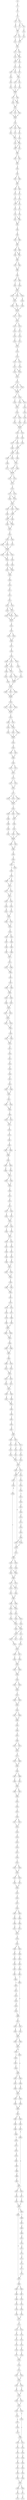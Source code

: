 strict digraph  {
	S0 -> S1 [ label = C ];
	S1 -> S2 [ label = G ];
	S2 -> S3 [ label = C ];
	S3 -> S4 [ label = T ];
	S3 -> S5 [ label = C ];
	S4 -> S6 [ label = A ];
	S5 -> S7 [ label = G ];
	S5 -> S8 [ label = T ];
	S6 -> S9 [ label = T ];
	S7 -> S9 [ label = T ];
	S8 -> S10 [ label = C ];
	S9 -> S11 [ label = G ];
	S9 -> S12 [ label = A ];
	S10 -> S13 [ label = C ];
	S11 -> S14 [ label = G ];
	S12 -> S15 [ label = T ];
	S13 -> S15 [ label = T ];
	S14 -> S16 [ label = C ];
	S15 -> S16 [ label = C ];
	S16 -> S17 [ label = C ];
	S16 -> S18 [ label = A ];
	S17 -> S19 [ label = C ];
	S17 -> S20 [ label = A ];
	S18 -> S20 [ label = A ];
	S19 -> S21 [ label = C ];
	S20 -> S21 [ label = C ];
	S20 -> S22 [ label = A ];
	S21 -> S23 [ label = T ];
	S22 -> S24 [ label = C ];
	S23 -> S25 [ label = G ];
	S23 -> S26 [ label = A ];
	S24 -> S27 [ label = T ];
	S25 -> S28 [ label = G ];
	S26 -> S29 [ label = T ];
	S27 -> S29 [ label = T ];
	S28 -> S30 [ label = G ];
	S29 -> S31 [ label = A ];
	S29 -> S32 [ label = C ];
	S30 -> S33 [ label = C ];
	S31 -> S34 [ label = G ];
	S32 -> S35 [ label = A ];
	S33 -> S36 [ label = T ];
	S34 -> S36 [ label = T ];
	S35 -> S36 [ label = T ];
	S36 -> S37 [ label = G ];
	S36 -> S38 [ label = T ];
	S37 -> S39 [ label = T ];
	S37 -> S40 [ label = G ];
	S38 -> S40 [ label = G ];
	S39 -> S41 [ label = C ];
	S40 -> S41 [ label = C ];
	S41 -> S42 [ label = G ];
	S41 -> S43 [ label = A ];
	S41 -> S44 [ label = T ];
	S42 -> S45 [ label = G ];
	S43 -> S45 [ label = G ];
	S44 -> S45 [ label = G ];
	S45 -> S46 [ label = G ];
	S46 -> S47 [ label = T ];
	S46 -> S48 [ label = G ];
	S46 -> S49 [ label = A ];
	S47 -> S50 [ label = C ];
	S48 -> S51 [ label = G ];
	S49 -> S52 [ label = T ];
	S50 -> S53 [ label = T ];
	S51 -> S54 [ label = C ];
	S52 -> S53 [ label = T ];
	S53 -> S55 [ label = C ];
	S53 -> S56 [ label = G ];
	S54 -> S55 [ label = C ];
	S55 -> S57 [ label = G ];
	S55 -> S58 [ label = T ];
	S56 -> S58 [ label = T ];
	S57 -> S59 [ label = C ];
	S58 -> S59 [ label = C ];
	S59 -> S60 [ label = C ];
	S59 -> S61 [ label = G ];
	S60 -> S62 [ label = T ];
	S61 -> S62 [ label = T ];
	S62 -> S63 [ label = G ];
	S63 -> S64 [ label = C ];
	S64 -> S65 [ label = C ];
	S64 -> S66 [ label = T ];
	S65 -> S67 [ label = T ];
	S66 -> S67 [ label = T ];
	S67 -> S68 [ label = C ];
	S67 -> S69 [ label = G ];
	S68 -> S70 [ label = G ];
	S69 -> S71 [ label = A ];
	S70 -> S72 [ label = C ];
	S71 -> S73 [ label = T ];
	S72 -> S74 [ label = C ];
	S73 -> S75 [ label = A ];
	S73 -> S74 [ label = C ];
	S74 -> S76 [ label = A ];
	S75 -> S77 [ label = G ];
	S76 -> S78 [ label = C ];
	S77 -> S79 [ label = T ];
	S78 -> S80 [ label = T ];
	S78 -> S81 [ label = C ];
	S79 -> S80 [ label = T ];
	S80 -> S82 [ label = G ];
	S81 -> S82 [ label = G ];
	S82 -> S83 [ label = C ];
	S83 -> S84 [ label = C ];
	S84 -> S85 [ label = C ];
	S84 -> S86 [ label = T ];
	S85 -> S87 [ label = T ];
	S86 -> S87 [ label = T ];
	S87 -> S88 [ label = C ];
	S87 -> S89 [ label = T ];
	S88 -> S90 [ label = G ];
	S88 -> S91 [ label = A ];
	S89 -> S91 [ label = A ];
	S90 -> S92 [ label = T ];
	S91 -> S92 [ label = T ];
	S92 -> S93 [ label = C ];
	S92 -> S94 [ label = A ];
	S93 -> S95 [ label = C ];
	S94 -> S95 [ label = C ];
	S95 -> S96 [ label = C ];
	S96 -> S97 [ label = C ];
	S96 -> S98 [ label = T ];
	S97 -> S99 [ label = C ];
	S98 -> S100 [ label = G ];
	S99 -> S101 [ label = A ];
	S100 -> S101 [ label = A ];
	S101 -> S102 [ label = T ];
	S101 -> S103 [ label = A ];
	S101 -> S104 [ label = C ];
	S102 -> S105 [ label = G ];
	S103 -> S105 [ label = G ];
	S104 -> S106 [ label = A ];
	S105 -> S107 [ label = A ];
	S105 -> S108 [ label = C ];
	S106 -> S109 [ label = G ];
	S107 -> S110 [ label = T ];
	S108 -> S110 [ label = T ];
	S109 -> S110 [ label = T ];
	S110 -> S111 [ label = A ];
	S110 -> S112 [ label = C ];
	S111 -> S113 [ label = T ];
	S112 -> S113 [ label = T ];
	S113 -> S114 [ label = T ];
	S113 -> S115 [ label = G ];
	S114 -> S116 [ label = G ];
	S115 -> S117 [ label = C ];
	S116 -> S118 [ label = G ];
	S117 -> S119 [ label = A ];
	S118 -> S120 [ label = T ];
	S119 -> S121 [ label = C ];
	S120 -> S122 [ label = T ];
	S121 -> S122 [ label = T ];
	S122 -> S123 [ label = G ];
	S123 -> S124 [ label = G ];
	S124 -> S125 [ label = C ];
	S124 -> S126 [ label = G ];
	S125 -> S127 [ label = T ];
	S126 -> S128 [ label = C ];
	S127 -> S129 [ label = G ];
	S127 -> S130 [ label = T ];
	S128 -> S130 [ label = T ];
	S129 -> S131 [ label = A ];
	S130 -> S131 [ label = A ];
	S131 -> S132 [ label = A ];
	S132 -> S133 [ label = T ];
	S132 -> S134 [ label = A ];
	S132 -> S135 [ label = G ];
	S133 -> S136 [ label = A ];
	S134 -> S136 [ label = A ];
	S135 -> S136 [ label = A ];
	S136 -> S137 [ label = T ];
	S136 -> S138 [ label = C ];
	S137 -> S139 [ label = C ];
	S138 -> S140 [ label = A ];
	S138 -> S141 [ label = G ];
	S139 -> S142 [ label = A ];
	S140 -> S142 [ label = A ];
	S141 -> S143 [ label = G ];
	S142 -> S144 [ label = C ];
	S143 -> S145 [ label = T ];
	S144 -> S146 [ label = T ];
	S144 -> S147 [ label = C ];
	S145 -> S148 [ label = G ];
	S146 -> S149 [ label = C ];
	S147 -> S150 [ label = A ];
	S148 -> S151 [ label = G ];
	S149 -> S152 [ label = T ];
	S150 -> S152 [ label = T ];
	S151 -> S152 [ label = T ];
	S152 -> S153 [ label = G ];
	S152 -> S154 [ label = A ];
	S153 -> S155 [ label = G ];
	S154 -> S156 [ label = T ];
	S155 -> S157 [ label = T ];
	S155 -> S158 [ label = G ];
	S156 -> S159 [ label = C ];
	S157 -> S160 [ label = G ];
	S158 -> S161 [ label = C ];
	S159 -> S161 [ label = C ];
	S160 -> S162 [ label = A ];
	S161 -> S163 [ label = T ];
	S161 -> S162 [ label = A ];
	S162 -> S164 [ label = C ];
	S162 -> S165 [ label = G ];
	S163 -> S166 [ label = T ];
	S164 -> S167 [ label = A ];
	S165 -> S168 [ label = C ];
	S166 -> S167 [ label = A ];
	S167 -> S169 [ label = C ];
	S167 -> S170 [ label = G ];
	S168 -> S171 [ label = A ];
	S169 -> S172 [ label = T ];
	S170 -> S172 [ label = T ];
	S171 -> S172 [ label = T ];
	S172 -> S173 [ label = G ];
	S172 -> S174 [ label = C ];
	S173 -> S175 [ label = G ];
	S174 -> S175 [ label = G ];
	S175 -> S176 [ label = G ];
	S176 -> S177 [ label = C ];
	S176 -> S178 [ label = T ];
	S177 -> S179 [ label = C ];
	S177 -> S180 [ label = A ];
	S178 -> S179 [ label = C ];
	S179 -> S181 [ label = G ];
	S180 -> S181 [ label = G ];
	S181 -> S182 [ label = C ];
	S181 -> S183 [ label = A ];
	S181 -> S184 [ label = G ];
	S182 -> S185 [ label = C ];
	S183 -> S186 [ label = T ];
	S184 -> S186 [ label = T ];
	S185 -> S187 [ label = T ];
	S186 -> S188 [ label = G ];
	S186 -> S187 [ label = T ];
	S187 -> S189 [ label = T ];
	S187 -> S190 [ label = A ];
	S188 -> S189 [ label = T ];
	S189 -> S191 [ label = G ];
	S190 -> S191 [ label = G ];
	S191 -> S192 [ label = G ];
	S192 -> S193 [ label = A ];
	S192 -> S194 [ label = G ];
	S193 -> S195 [ label = C ];
	S193 -> S196 [ label = G ];
	S194 -> S197 [ label = A ];
	S195 -> S198 [ label = T ];
	S196 -> S198 [ label = T ];
	S197 -> S198 [ label = T ];
	S198 -> S199 [ label = G ];
	S198 -> S200 [ label = T ];
	S198 -> S201 [ label = C ];
	S199 -> S202 [ label = A ];
	S200 -> S202 [ label = A ];
	S201 -> S203 [ label = G ];
	S202 -> S204 [ label = C ];
	S203 -> S205 [ label = T ];
	S204 -> S206 [ label = C ];
	S204 -> S207 [ label = A ];
	S205 -> S206 [ label = C ];
	S206 -> S208 [ label = A ];
	S207 -> S208 [ label = A ];
	S208 -> S209 [ label = T ];
	S209 -> S210 [ label = G ];
	S210 -> S211 [ label = G ];
	S211 -> S212 [ label = C ];
	S212 -> S213 [ label = C ];
	S213 -> S214 [ label = T ];
	S213 -> S215 [ label = G ];
	S214 -> S216 [ label = A ];
	S214 -> S217 [ label = T ];
	S215 -> S217 [ label = T ];
	S216 -> S218 [ label = T ];
	S217 -> S218 [ label = T ];
	S217 -> S219 [ label = G ];
	S217 -> S220 [ label = A ];
	S218 -> S221 [ label = G ];
	S219 -> S221 [ label = G ];
	S220 -> S221 [ label = G ];
	S221 -> S222 [ label = A ];
	S222 -> S223 [ label = G ];
	S223 -> S224 [ label = A ];
	S223 -> S225 [ label = C ];
	S224 -> S226 [ label = T ];
	S225 -> S226 [ label = T ];
	S226 -> S227 [ label = G ];
	S227 -> S228 [ label = G ];
	S228 -> S229 [ label = T ];
	S229 -> S230 [ label = G ];
	S229 -> S231 [ label = T ];
	S229 -> S232 [ label = C ];
	S230 -> S233 [ label = A ];
	S231 -> S234 [ label = T ];
	S232 -> S235 [ label = G ];
	S232 -> S233 [ label = A ];
	S233 -> S236 [ label = C ];
	S233 -> S237 [ label = T ];
	S234 -> S238 [ label = G ];
	S235 -> S237 [ label = T ];
	S236 -> S239 [ label = C ];
	S237 -> S240 [ label = G ];
	S237 -> S241 [ label = A ];
	S238 -> S242 [ label = T ];
	S239 -> S243 [ label = C ];
	S240 -> S244 [ label = T ];
	S241 -> S244 [ label = T ];
	S242 -> S244 [ label = T ];
	S243 -> S245 [ label = T ];
	S244 -> S245 [ label = T ];
	S245 -> S246 [ label = G ];
	S245 -> S247 [ label = A ];
	S245 -> S248 [ label = T ];
	S246 -> S249 [ label = G ];
	S247 -> S249 [ label = G ];
	S248 -> S249 [ label = G ];
	S249 -> S250 [ label = T ];
	S250 -> S251 [ label = T ];
	S250 -> S252 [ label = A ];
	S250 -> S253 [ label = C ];
	S251 -> S254 [ label = A ];
	S252 -> S254 [ label = A ];
	S253 -> S254 [ label = A ];
	S254 -> S255 [ label = A ];
	S255 -> S256 [ label = C ];
	S255 -> S257 [ label = T ];
	S256 -> S258 [ label = A ];
	S256 -> S259 [ label = G ];
	S257 -> S258 [ label = A ];
	S258 -> S260 [ label = A ];
	S258 -> S261 [ label = C ];
	S259 -> S262 [ label = T ];
	S260 -> S263 [ label = T ];
	S261 -> S263 [ label = T ];
	S262 -> S263 [ label = T ];
	S263 -> S264 [ label = G ];
	S264 -> S265 [ label = A ];
	S265 -> S266 [ label = G ];
	S265 -> S267 [ label = A ];
	S266 -> S268 [ label = C ];
	S267 -> S268 [ label = C ];
	S268 -> S269 [ label = T ];
	S269 -> S270 [ label = C ];
	S269 -> S271 [ label = G ];
	S270 -> S272 [ label = T ];
	S271 -> S272 [ label = T ];
	S272 -> S273 [ label = A ];
	S273 -> S274 [ label = T ];
	S273 -> S275 [ label = C ];
	S274 -> S276 [ label = C ];
	S275 -> S276 [ label = C ];
	S276 -> S277 [ label = C ];
	S277 -> S278 [ label = G ];
	S277 -> S279 [ label = T ];
	S277 -> S280 [ label = A ];
	S278 -> S281 [ label = A ];
	S279 -> S281 [ label = A ];
	S280 -> S281 [ label = A ];
	S281 -> S282 [ label = C ];
	S282 -> S283 [ label = G ];
	S282 -> S284 [ label = T ];
	S282 -> S285 [ label = A ];
	S283 -> S286 [ label = C ];
	S284 -> S287 [ label = T ];
	S285 -> S287 [ label = T ];
	S286 -> S288 [ label = A ];
	S287 -> S289 [ label = T ];
	S288 -> S290 [ label = C ];
	S289 -> S291 [ label = T ];
	S290 -> S292 [ label = C ];
	S291 -> S293 [ label = T ];
	S291 -> S294 [ label = G ];
	S292 -> S295 [ label = T ];
	S293 -> S295 [ label = T ];
	S294 -> S295 [ label = T ];
	S295 -> S296 [ label = C ];
	S295 -> S297 [ label = A ];
	S296 -> S298 [ label = A ];
	S297 -> S298 [ label = A ];
	S298 -> S299 [ label = G ];
	S299 -> S300 [ label = G ];
	S300 -> S301 [ label = A ];
	S300 -> S302 [ label = A ];
	S301 -> S303 [ label = A ];
	S302 -> S304 [ label = G ];
	S303 -> S305 [ label = C ];
	S304 -> S306 [ label = A ];
	S304 -> S307 [ label = T ];
	S305 -> S308 [ label = A ];
	S305 -> S309 [ label = T ];
	S306 -> S310 [ label = A ];
	S307 -> S311 [ label = G ];
	S307 -> S312 [ label = C ];
	S308 -> S313 [ label = T ];
	S309 -> S313 [ label = T ];
	S310 -> S314 [ label = C ];
	S311 -> S315 [ label = T ];
	S312 -> S316 [ label = A ];
	S313 -> S317 [ label = G ];
	S313 -> S318 [ label = T ];
	S314 -> S319 [ label = C ];
	S315 -> S320 [ label = G ];
	S316 -> S321 [ label = T ];
	S317 -> S322 [ label = G ];
	S318 -> S322 [ label = G ];
	S319 -> S323 [ label = C ];
	S320 -> S324 [ label = A ];
	S321 -> S323 [ label = C ];
	S322 -> S325 [ label = C ];
	S322 -> S326 [ label = G ];
	S323 -> S327 [ label = T ];
	S324 -> S327 [ label = T ];
	S325 -> S328 [ label = C ];
	S326 -> S329 [ label = T ];
	S327 -> S330 [ label = T ];
	S327 -> S331 [ label = C ];
	S328 -> S332 [ label = A ];
	S329 -> S333 [ label = G ];
	S330 -> S334 [ label = G ];
	S331 -> S334 [ label = G ];
	S331 -> S335 [ label = A ];
	S332 -> S336 [ label = T ];
	S333 -> S336 [ label = T ];
	S334 -> S337 [ label = C ];
	S334 -> S338 [ label = G ];
	S335 -> S339 [ label = C ];
	S336 -> S340 [ label = G ];
	S336 -> S341 [ label = T ];
	S337 -> S342 [ label = G ];
	S338 -> S343 [ label = C ];
	S339 -> S344 [ label = T ];
	S340 -> S345 [ label = T ];
	S341 -> S345 [ label = T ];
	S342 -> S346 [ label = A ];
	S343 -> S347 [ label = T ];
	S344 -> S348 [ label = C ];
	S345 -> S349 [ label = C ];
	S346 -> S350 [ label = T ];
	S347 -> S350 [ label = T ];
	S348 -> S351 [ label = A ];
	S349 -> S352 [ label = C ];
	S349 -> S353 [ label = A ];
	S350 -> S354 [ label = T ];
	S350 -> S355 [ label = G ];
	S351 -> S356 [ label = T ];
	S352 -> S357 [ label = A ];
	S353 -> S358 [ label = G ];
	S354 -> S359 [ label = A ];
	S355 -> S360 [ label = C ];
	S356 -> S361 [ label = G ];
	S357 -> S362 [ label = C ];
	S358 -> S363 [ label = T ];
	S359 -> S364 [ label = T ];
	S359 -> S365 [ label = G ];
	S360 -> S364 [ label = T ];
	S361 -> S366 [ label = G ];
	S362 -> S367 [ label = T ];
	S363 -> S368 [ label = G ];
	S364 -> S369 [ label = T ];
	S365 -> S369 [ label = T ];
	S366 -> S370 [ label = G ];
	S367 -> S371 [ label = T ];
	S368 -> S371 [ label = T ];
	S369 -> S372 [ label = G ];
	S369 -> S373 [ label = T ];
	S370 -> S374 [ label = A ];
	S371 -> S375 [ label = G ];
	S372 -> S376 [ label = G ];
	S372 -> S377 [ label = C ];
	S373 -> S377 [ label = C ];
	S374 -> S378 [ label = G ];
	S375 -> S379 [ label = T ];
	S375 -> S380 [ label = C ];
	S376 -> S381 [ label = C ];
	S377 -> S382 [ label = T ];
	S378 -> S383 [ label = G ];
	S379 -> S384 [ label = T ];
	S380 -> S384 [ label = T ];
	S381 -> S385 [ label = G ];
	S382 -> S385 [ label = G ];
	S383 -> S386 [ label = A ];
	S384 -> S387 [ label = C ];
	S385 -> S388 [ label = G ];
	S385 -> S389 [ label = C ];
	S386 -> S338 [ label = G ];
	S386 -> S390 [ label = A ];
	S387 -> S391 [ label = A ];
	S388 -> S392 [ label = G ];
	S388 -> S393 [ label = T ];
	S389 -> S393 [ label = T ];
	S390 -> S343 [ label = C ];
	S391 -> S394 [ label = T ];
	S391 -> S395 [ label = G ];
	S392 -> S396 [ label = T ];
	S393 -> S397 [ label = G ];
	S394 -> S398 [ label = C ];
	S395 -> S398 [ label = C ];
	S396 -> S399 [ label = T ];
	S397 -> S400 [ label = G ];
	S397 -> S401 [ label = C ];
	S398 -> S402 [ label = A ];
	S398 -> S403 [ label = T ];
	S399 -> S404 [ label = C ];
	S400 -> S404 [ label = C ];
	S401 -> S405 [ label = T ];
	S402 -> S406 [ label = C ];
	S403 -> S407 [ label = T ];
	S404 -> S408 [ label = G ];
	S404 -> S409 [ label = T ];
	S405 -> S408 [ label = G ];
	S406 -> S410 [ label = T ];
	S407 -> S410 [ label = T ];
	S408 -> S411 [ label = T ];
	S408 -> S412 [ label = C ];
	S409 -> S412 [ label = C ];
	S410 -> S413 [ label = G ];
	S410 -> S414 [ label = C ];
	S411 -> S415 [ label = G ];
	S412 -> S416 [ label = T ];
	S412 -> S417 [ label = C ];
	S413 -> S418 [ label = T ];
	S414 -> S418 [ label = T ];
	S415 -> S419 [ label = A ];
	S416 -> S420 [ label = G ];
	S418 -> S422 [ label = C ];
	S418 -> S423 [ label = G ];
	S419 -> S424 [ label = T ];
	S420 -> S424 [ label = T ];
	S422 -> S425 [ label = T ];
	S423 -> S425 [ label = T ];
	S424 -> S426 [ label = T ];
	S424 -> S427 [ label = C ];
	S425 -> S428 [ label = G ];
	S426 -> S429 [ label = C ];
	S427 -> S430 [ label = T ];
	S428 -> S431 [ label = G ];
	S428 -> S432 [ label = A ];
	S429 -> S433 [ label = T ];
	S430 -> S433 [ label = T ];
	S431 -> S434 [ label = T ];
	S432 -> S434 [ label = T ];
	S433 -> S435 [ label = G ];
	S433 -> S436 [ label = A ];
	S434 -> S437 [ label = A ];
	S435 -> S438 [ label = C ];
	S436 -> S438 [ label = C ];
	S437 -> S439 [ label = T ];
	S438 -> S440 [ label = T ];
	S439 -> S441 [ label = C ];
	S440 -> S442 [ label = C ];
	S440 -> S443 [ label = T ];
	S441 -> S444 [ label = G ];
	S442 -> S445 [ label = T ];
	S443 -> S445 [ label = T ];
	S444 -> S446 [ label = G ];
	S445 -> S447 [ label = T ];
	S446 -> S448 [ label = T ];
	S447 -> S449 [ label = G ];
	S447 -> S450 [ label = A ];
	S448 -> S451 [ label = G ];
	S449 -> S452 [ label = C ];
	S450 -> S452 [ label = C ];
	S451 -> S453 [ label = G ];
	S452 -> S454 [ label = C ];
	S453 -> S455 [ label = A ];
	S453 -> S456 [ label = G ];
	S454 -> S457 [ label = A ];
	S454 -> S458 [ label = T ];
	S455 -> S459 [ label = A ];
	S456 -> S459 [ label = A ];
	S457 -> S460 [ label = G ];
	S458 -> S460 [ label = G ];
	S459 -> S461 [ label = T ];
	S460 -> S462 [ label = A ];
	S461 -> S463 [ label = A ];
	S461 -> S464 [ label = T ];
	S462 -> S465 [ label = A ];
	S463 -> S466 [ label = G ];
	S464 -> S466 [ label = G ];
	S465 -> S467 [ label = A ];
	S466 -> S468 [ label = T ];
	S467 -> S469 [ label = C ];
	S468 -> S470 [ label = C ];
	S468 -> S471 [ label = A ];
	S469 -> S472 [ label = A ];
	S469 -> S473 [ label = T ];
	S470 -> S474 [ label = G ];
	S471 -> S474 [ label = G ];
	S472 -> S475 [ label = A ];
	S473 -> S475 [ label = A ];
	S474 -> S476 [ label = C ];
	S475 -> S477 [ label = A ];
	S476 -> S478 [ label = T ];
	S477 -> S479 [ label = C ];
	S477 -> S480 [ label = A ];
	S478 -> S481 [ label = C ];
	S479 -> S482 [ label = G ];
	S480 -> S482 [ label = G ];
	S481 -> S483 [ label = C ];
	S482 -> S484 [ label = G ];
	S483 -> S485 [ label = G ];
	S483 -> S486 [ label = T ];
	S484 -> S487 [ label = T ];
	S484 -> S488 [ label = C ];
	S485 -> S489 [ label = T ];
	S486 -> S489 [ label = T ];
	S487 -> S490 [ label = C ];
	S488 -> S491 [ label = A ];
	S489 -> S492 [ label = T ];
	S490 -> S493 [ label = T ];
	S491 -> S493 [ label = T ];
	S492 -> S494 [ label = T ];
	S492 -> S495 [ label = C ];
	S493 -> S496 [ label = T ];
	S493 -> S497 [ label = G ];
	S494 -> S498 [ label = G ];
	S495 -> S499 [ label = A ];
	S496 -> S500 [ label = C ];
	S497 -> S500 [ label = C ];
	S498 -> S501 [ label = T ];
	S499 -> S501 [ label = T ];
	S500 -> S502 [ label = C ];
	S501 -> S503 [ label = C ];
	S501 -> S504 [ label = T ];
	S502 -> S505 [ label = T ];
	S503 -> S506 [ label = C ];
	S504 -> S506 [ label = C ];
	S505 -> S507 [ label = T ];
	S506 -> S508 [ label = T ];
	S507 -> S509 [ label = T ];
	S508 -> S510 [ label = C ];
	S509 -> S511 [ label = A ];
	S509 -> S512 [ label = G ];
	S510 -> S513 [ label = T ];
	S511 -> S514 [ label = C ];
	S512 -> S514 [ label = C ];
	S513 -> S515 [ label = A ];
	S514 -> S516 [ label = C ];
	S515 -> S517 [ label = C ];
	S515 -> S518 [ label = T ];
	S516 -> S519 [ label = A ];
	S517 -> S520 [ label = C ];
	S518 -> S521 [ label = A ];
	S519 -> S522 [ label = G ];
	S520 -> S523 [ label = G ];
	S521 -> S523 [ label = G ];
	S522 -> S524 [ label = A ];
	S523 -> S525 [ label = T ];
	S523 -> S526 [ label = A ];
	S524 -> S527 [ label = A ];
	S525 -> S528 [ label = C ];
	S526 -> S529 [ label = T ];
	S527 -> S530 [ label = A ];
	S528 -> S531 [ label = T ];
	S529 -> S531 [ label = T ];
	S530 -> S532 [ label = C ];
	S531 -> S533 [ label = T ];
	S531 -> S534 [ label = A ];
	S532 -> S535 [ label = C ];
	S532 -> S536 [ label = A ];
	S533 -> S537 [ label = T ];
	S534 -> S538 [ label = G ];
	S535 -> S539 [ label = A ];
	S536 -> S539 [ label = A ];
	S537 -> S540 [ label = A ];
	S538 -> S541 [ label = C ];
	S539 -> S542 [ label = C ];
	S539 -> S543 [ label = T ];
	S540 -> S544 [ label = C ];
	S541 -> S545 [ label = A ];
	S542 -> S546 [ label = C ];
	S543 -> S547 [ label = T ];
	S544 -> S548 [ label = A ];
	S545 -> S549 [ label = G ];
	S546 -> S550 [ label = G ];
	S547 -> S550 [ label = G ];
	S548 -> S551 [ label = C ];
	S549 -> S551 [ label = C ];
	S550 -> S552 [ label = A ];
	S551 -> S553 [ label = C ];
	S551 -> S554 [ label = T ];
	S552 -> S555 [ label = G ];
	S553 -> S556 [ label = A ];
	S554 -> S556 [ label = A ];
	S555 -> S557 [ label = G ];
	S556 -> S558 [ label = T ];
	S557 -> S559 [ label = A ];
	S558 -> S560 [ label = T ];
	S558 -> S561 [ label = A ];
	S559 -> S562 [ label = T ];
	S559 -> S563 [ label = A ];
	S560 -> S564 [ label = T ];
	S561 -> S564 [ label = T ];
	S562 -> S565 [ label = G ];
	S563 -> S566 [ label = A ];
	S564 -> S567 [ label = G ];
	S565 -> S568 [ label = C ];
	S566 -> S569 [ label = T ];
	S567 -> S570 [ label = G ];
	S568 -> S571 [ label = A ];
	S569 -> S572 [ label = T ];
	S570 -> S573 [ label = A ];
	S570 -> S574 [ label = C ];
	S571 -> S575 [ label = G ];
	S572 -> S575 [ label = G ];
	S573 -> S576 [ label = G ];
	S574 -> S577 [ label = T ];
	S575 -> S578 [ label = A ];
	S576 -> S579 [ label = G ];
	S577 -> S580 [ label = T ];
	S578 -> S581 [ label = A ];
	S579 -> S582 [ label = C ];
	S580 -> S583 [ label = G ];
	S581 -> S584 [ label = A ];
	S581 -> S585 [ label = A ];
	S582 -> S586 [ label = A ];
	S583 -> S586 [ label = A ];
	S584 -> S587 [ label = A ];
	S585 -> S588 [ label = G ];
	S586 -> S589 [ label = T ];
	S586 -> S590 [ label = A ];
	S587 -> S591 [ label = C ];
	S588 -> S592 [ label = T ];
	S589 -> S593 [ label = C ];
	S590 -> S593 [ label = C ];
	S591 -> S594 [ label = A ];
	S592 -> S595 [ label = G ];
	S593 -> S596 [ label = T ];
	S594 -> S597 [ label = T ];
	S595 -> S598 [ label = G ];
	S596 -> S599 [ label = A ];
	S596 -> S600 [ label = G ];
	S597 -> S601 [ label = T ];
	S598 -> S602 [ label = C ];
	S599 -> S603 [ label = C ];
	S600 -> S603 [ label = C ];
	S601 -> S604 [ label = T ];
	S602 -> S605 [ label = C ];
	S603 -> S606 [ label = C ];
	S604 -> S607 [ label = C ];
	S605 -> S608 [ label = A ];
	S606 -> S609 [ label = C ];
	S606 -> S610 [ label = T ];
	S607 -> S611 [ label = C ];
	S608 -> S612 [ label = T ];
	S609 -> S613 [ label = A ];
	S610 -> S614 [ label = G ];
	S611 -> S615 [ label = A ];
	S612 -> S616 [ label = C ];
	S612 -> S617 [ label = A ];
	S613 -> S618 [ label = T ];
	S614 -> S618 [ label = T ];
	S615 -> S619 [ label = A ];
	S616 -> S620 [ label = A ];
	S617 -> S621 [ label = G ];
	S618 -> S622 [ label = G ];
	S618 -> S623 [ label = T ];
	S619 -> S624 [ label = G ];
	S620 -> S625 [ label = G ];
	S621 -> S625 [ label = G ];
	S622 -> S626 [ label = G ];
	S623 -> S627 [ label = A ];
	S624 -> S628 [ label = A ];
	S625 -> S629 [ label = A ];
	S625 -> S630 [ label = T ];
	S626 -> S631 [ label = T ];
	S627 -> S631 [ label = T ];
	S628 -> S608 [ label = A ];
	S629 -> S632 [ label = A ];
	S630 -> S632 [ label = A ];
	S631 -> S633 [ label = T ];
	S631 -> S634 [ label = A ];
	S632 -> S635 [ label = A ];
	S632 -> S636 [ label = C ];
	S633 -> S637 [ label = A ];
	S634 -> S638 [ label = C ];
	S635 -> S639 [ label = A ];
	S636 -> S640 [ label = A ];
	S637 -> S641 [ label = T ];
	S638 -> S641 [ label = T ];
	S639 -> S642 [ label = T ];
	S640 -> S643 [ label = A ];
	S640 -> S644 [ label = G ];
	S641 -> S645 [ label = T ];
	S642 -> S646 [ label = G ];
	S643 -> S647 [ label = A ];
	S644 -> S648 [ label = T ];
	S645 -> S649 [ label = T ];
	S646 -> S640 [ label = A ];
	S647 -> S650 [ label = C ];
	S648 -> S651 [ label = A ];
	S649 -> S652 [ label = T ];
	S650 -> S653 [ label = A ];
	S651 -> S653 [ label = A ];
	S652 -> S654 [ label = T ];
	S653 -> S655 [ label = G ];
	S653 -> S656 [ label = A ];
	S654 -> S657 [ label = G ];
	S655 -> S658 [ label = A ];
	S656 -> S659 [ label = C ];
	S657 -> S304 [ label = G ];
	S658 -> S660 [ label = A ];
	S659 -> S660 [ label = A ];
	S660 -> S661 [ label = A ];
	S661 -> S662 [ label = A ];
	S661 -> S663 [ label = A ];
	S662 -> S664 [ label = T ];
	S663 -> S665 [ label = A ];
	S664 -> S666 [ label = G ];
	S665 -> S667 [ label = C ];
	S666 -> S668 [ label = C ];
	S667 -> S669 [ label = A ];
	S668 -> S670 [ label = T ];
	S669 -> S671 [ label = G ];
	S670 -> S672 [ label = G ];
	S671 -> S673 [ label = C ];
	S671 -> S674 [ label = G ];
	S672 -> S675 [ label = C ];
	S673 -> S676 [ label = A ];
	S674 -> S677 [ label = C ];
	S675 -> S678 [ label = G ];
	S676 -> S679 [ label = A ];
	S677 -> S680 [ label = T ];
	S678 -> S681 [ label = G ];
	S679 -> S682 [ label = G ];
	S680 -> S682 [ label = G ];
	S681 -> S683 [ label = T ];
	S682 -> S684 [ label = T ];
	S682 -> S685 [ label = G ];
	S683 -> S686 [ label = C ];
	S684 -> S687 [ label = T ];
	S685 -> S688 [ label = T ];
	S686 -> S689 [ label = G ];
	S687 -> S690 [ label = T ];
	S688 -> S691 [ label = A ];
	S689 -> S692 [ label = C ];
	S690 -> S693 [ label = G ];
	S690 -> S694 [ label = T ];
	S691 -> S695 [ label = A ];
	S692 -> S671 [ label = G ];
	S693 -> S696 [ label = A ];
	S694 -> S697 [ label = T ];
	S695 -> S698 [ label = A ];
	S696 -> S699 [ label = G ];
	S697 -> S700 [ label = C ];
	S698 -> S701 [ label = A ];
	S699 -> S702 [ label = A ];
	S700 -> S703 [ label = T ];
	S701 -> S704 [ label = G ];
	S702 -> S705 [ label = C ];
	S703 -> S706 [ label = T ];
	S704 -> S707 [ label = A ];
	S705 -> S708 [ label = C ];
	S706 -> S709 [ label = T ];
	S707 -> S710 [ label = T ];
	S708 -> S711 [ label = A ];
	S709 -> S711 [ label = A ];
	S710 -> S712 [ label = G ];
	S711 -> S713 [ label = A ];
	S712 -> S714 [ label = A ];
	S713 -> S715 [ label = G ];
	S713 -> S716 [ label = T ];
	S714 -> S717 [ label = A ];
	S715 -> S718 [ label = A ];
	S716 -> S719 [ label = C ];
	S717 -> S720 [ label = C ];
	S718 -> S721 [ label = A ];
	S719 -> S722 [ label = C ];
	S720 -> S687 [ label = T ];
	S721 -> S723 [ label = C ];
	S722 -> S724 [ label = T ];
	S723 -> S725 [ label = C ];
	S724 -> S726 [ label = G ];
	S725 -> S727 [ label = C ];
	S726 -> S728 [ label = T ];
	S727 -> S729 [ label = C ];
	S728 -> S729 [ label = C ];
	S729 -> S730 [ label = T ];
	S730 -> S731 [ label = T ];
	S731 -> S732 [ label = G ];
	S731 -> S733 [ label = T ];
	S732 -> S734 [ label = A ];
	S733 -> S734 [ label = A ];
	S734 -> S735 [ label = G ];
	S734 -> S736 [ label = A ];
	S735 -> S737 [ label = A ];
	S736 -> S738 [ label = T ];
	S737 -> S739 [ label = A ];
	S738 -> S739 [ label = A ];
	S739 -> S740 [ label = A ];
	S739 -> S741 [ label = G ];
	S740 -> S742 [ label = T ];
	S741 -> S742 [ label = T ];
	S742 -> S743 [ label = G ];
	S742 -> S744 [ label = A ];
	S743 -> S745 [ label = A ];
	S744 -> S746 [ label = G ];
	S745 -> S747 [ label = A ];
	S746 -> S748 [ label = T ];
	S747 -> S749 [ label = G ];
	S748 -> S750 [ label = T ];
	S748 -> S751 [ label = G ];
	S749 -> S752 [ label = A ];
	S750 -> S753 [ label = C ];
	S751 -> S754 [ label = T ];
	S752 -> S748 [ label = T ];
	S753 -> S755 [ label = T ];
	S754 -> S756 [ label = A ];
	S755 -> S757 [ label = C ];
	S756 -> S758 [ label = A ];
	S757 -> S759 [ label = A ];
	S758 -> S760 [ label = C ];
	S759 -> S761 [ label = G ];
	S760 -> S762 [ label = A ];
	S761 -> S763 [ label = G ];
	S762 -> S764 [ label = T ];
	S763 -> S765 [ label = C ];
	S764 -> S766 [ label = G ];
	S765 -> S767 [ label = C ];
	S766 -> S767 [ label = C ];
	S767 -> S768 [ label = G ];
	S767 -> S769 [ label = T ];
	S768 -> S770 [ label = A ];
	S769 -> S771 [ label = C ];
	S770 -> S772 [ label = T ];
	S771 -> S773 [ label = A ];
}
